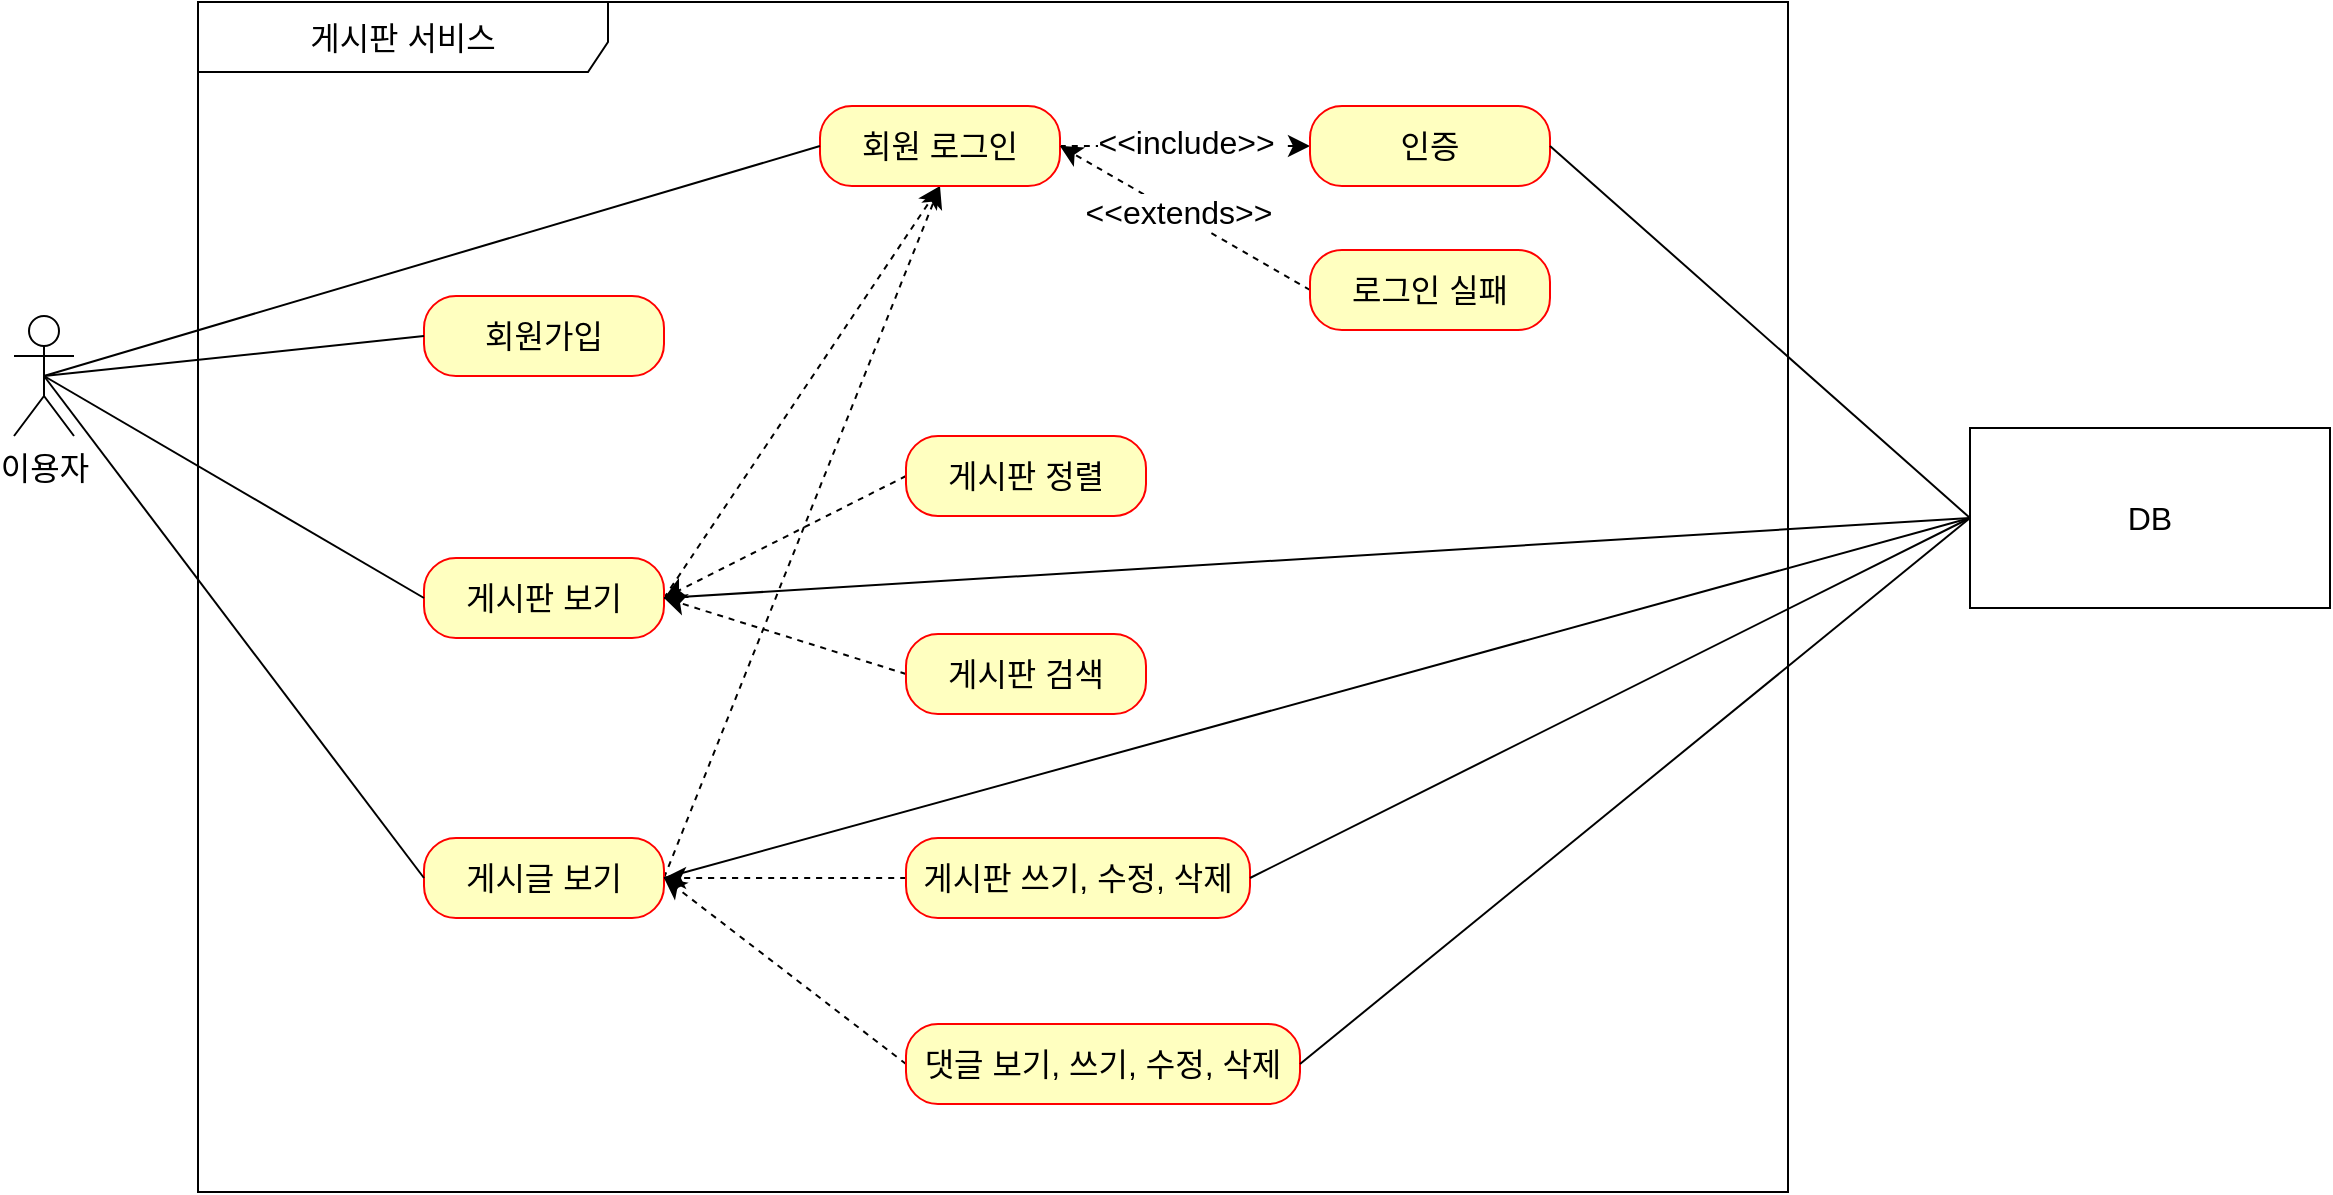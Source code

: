<mxfile version="23.0.2" type="github">
  <diagram name="페이지-1" id="02DlA2iQqDFLg9P0ENIN">
    <mxGraphModel dx="1342" dy="786" grid="0" gridSize="10" guides="1" tooltips="1" connect="1" arrows="1" fold="1" page="0" pageScale="1" pageWidth="827" pageHeight="1169" math="0" shadow="0">
      <root>
        <mxCell id="0" />
        <mxCell id="1" parent="0" />
        <mxCell id="ZzwrpyB-Heqid9Oqphfl-1" value="이용자" style="shape=umlActor;verticalLabelPosition=bottom;verticalAlign=top;html=1;outlineConnect=0;fontSize=16;" vertex="1" parent="1">
          <mxGeometry x="-54" y="225" width="30" height="60" as="geometry" />
        </mxCell>
        <mxCell id="ZzwrpyB-Heqid9Oqphfl-2" value="게시판 서비스" style="shape=umlFrame;whiteSpace=wrap;html=1;pointerEvents=0;fontSize=16;width=205;height=35;" vertex="1" parent="1">
          <mxGeometry x="38" y="68" width="795" height="595" as="geometry" />
        </mxCell>
        <mxCell id="ZzwrpyB-Heqid9Oqphfl-3" value="회원가입" style="rounded=1;whiteSpace=wrap;html=1;arcSize=40;fontColor=#000000;fillColor=#ffffc0;strokeColor=#ff0000;fontSize=16;" vertex="1" parent="1">
          <mxGeometry x="151" y="215" width="120" height="40" as="geometry" />
        </mxCell>
        <mxCell id="ZzwrpyB-Heqid9Oqphfl-20" style="edgeStyle=none;curved=1;rounded=0;orthogonalLoop=1;jettySize=auto;html=1;exitX=1;exitY=0.5;exitDx=0;exitDy=0;entryX=0.5;entryY=1;entryDx=0;entryDy=0;fontSize=12;startSize=8;endSize=8;dashed=1;" edge="1" parent="1" source="ZzwrpyB-Heqid9Oqphfl-5" target="ZzwrpyB-Heqid9Oqphfl-7">
          <mxGeometry relative="1" as="geometry" />
        </mxCell>
        <mxCell id="ZzwrpyB-Heqid9Oqphfl-5" value="게시판 보기" style="rounded=1;whiteSpace=wrap;html=1;arcSize=40;fontColor=#000000;fillColor=#ffffc0;strokeColor=#ff0000;fontSize=16;" vertex="1" parent="1">
          <mxGeometry x="151" y="346" width="120" height="40" as="geometry" />
        </mxCell>
        <mxCell id="ZzwrpyB-Heqid9Oqphfl-21" style="edgeStyle=none;curved=1;rounded=0;orthogonalLoop=1;jettySize=auto;html=1;exitX=1;exitY=0.5;exitDx=0;exitDy=0;entryX=0.5;entryY=1;entryDx=0;entryDy=0;fontSize=12;startSize=8;endSize=8;dashed=1;" edge="1" parent="1" source="ZzwrpyB-Heqid9Oqphfl-6" target="ZzwrpyB-Heqid9Oqphfl-7">
          <mxGeometry relative="1" as="geometry" />
        </mxCell>
        <mxCell id="ZzwrpyB-Heqid9Oqphfl-6" value="게시글 보기" style="rounded=1;whiteSpace=wrap;html=1;arcSize=40;fontColor=#000000;fillColor=#ffffc0;strokeColor=#ff0000;fontSize=16;" vertex="1" parent="1">
          <mxGeometry x="151" y="486" width="120" height="40" as="geometry" />
        </mxCell>
        <mxCell id="ZzwrpyB-Heqid9Oqphfl-18" style="edgeStyle=none;curved=1;rounded=0;orthogonalLoop=1;jettySize=auto;html=1;exitX=1;exitY=0.5;exitDx=0;exitDy=0;entryX=0;entryY=0.5;entryDx=0;entryDy=0;fontSize=12;startSize=8;endSize=8;dashed=1;" edge="1" parent="1" source="ZzwrpyB-Heqid9Oqphfl-7" target="ZzwrpyB-Heqid9Oqphfl-8">
          <mxGeometry relative="1" as="geometry" />
        </mxCell>
        <mxCell id="ZzwrpyB-Heqid9Oqphfl-28" value="&amp;lt;&amp;lt;include&amp;gt;&amp;gt;&amp;nbsp;" style="edgeLabel;html=1;align=center;verticalAlign=middle;resizable=0;points=[];fontSize=16;" vertex="1" connectable="0" parent="ZzwrpyB-Heqid9Oqphfl-18">
          <mxGeometry x="0.04" y="2" relative="1" as="geometry">
            <mxPoint as="offset" />
          </mxGeometry>
        </mxCell>
        <mxCell id="ZzwrpyB-Heqid9Oqphfl-7" value="회원 로그인" style="rounded=1;whiteSpace=wrap;html=1;arcSize=40;fontColor=#000000;fillColor=#ffffc0;strokeColor=#ff0000;fontSize=16;" vertex="1" parent="1">
          <mxGeometry x="349" y="120" width="120" height="40" as="geometry" />
        </mxCell>
        <mxCell id="ZzwrpyB-Heqid9Oqphfl-8" value="인증" style="rounded=1;whiteSpace=wrap;html=1;arcSize=40;fontColor=#000000;fillColor=#ffffc0;strokeColor=#ff0000;fontSize=16;" vertex="1" parent="1">
          <mxGeometry x="594" y="120" width="120" height="40" as="geometry" />
        </mxCell>
        <mxCell id="ZzwrpyB-Heqid9Oqphfl-19" style="edgeStyle=none;curved=1;rounded=0;orthogonalLoop=1;jettySize=auto;html=1;exitX=0;exitY=0.5;exitDx=0;exitDy=0;entryX=1;entryY=0.5;entryDx=0;entryDy=0;fontSize=12;startSize=8;endSize=8;dashed=1;" edge="1" parent="1" source="ZzwrpyB-Heqid9Oqphfl-9" target="ZzwrpyB-Heqid9Oqphfl-7">
          <mxGeometry relative="1" as="geometry" />
        </mxCell>
        <mxCell id="ZzwrpyB-Heqid9Oqphfl-27" value="&amp;lt;&amp;lt;extends&amp;gt;&amp;gt;" style="edgeLabel;html=1;align=center;verticalAlign=middle;resizable=0;points=[];fontSize=16;" vertex="1" connectable="0" parent="ZzwrpyB-Heqid9Oqphfl-19">
          <mxGeometry x="0.063" y="-1" relative="1" as="geometry">
            <mxPoint as="offset" />
          </mxGeometry>
        </mxCell>
        <mxCell id="ZzwrpyB-Heqid9Oqphfl-9" value="로그인 실패" style="rounded=1;whiteSpace=wrap;html=1;arcSize=40;fontColor=#000000;fillColor=#ffffc0;strokeColor=#ff0000;fontSize=16;" vertex="1" parent="1">
          <mxGeometry x="594" y="192" width="120" height="40" as="geometry" />
        </mxCell>
        <mxCell id="ZzwrpyB-Heqid9Oqphfl-22" style="edgeStyle=none;curved=1;rounded=0;orthogonalLoop=1;jettySize=auto;html=1;exitX=0;exitY=0.5;exitDx=0;exitDy=0;entryX=1;entryY=0.5;entryDx=0;entryDy=0;fontSize=12;startSize=8;endSize=8;dashed=1;" edge="1" parent="1" source="ZzwrpyB-Heqid9Oqphfl-10" target="ZzwrpyB-Heqid9Oqphfl-5">
          <mxGeometry relative="1" as="geometry" />
        </mxCell>
        <mxCell id="ZzwrpyB-Heqid9Oqphfl-10" value="게시판 정렬" style="rounded=1;whiteSpace=wrap;html=1;arcSize=40;fontColor=#000000;fillColor=#ffffc0;strokeColor=#ff0000;fontSize=16;" vertex="1" parent="1">
          <mxGeometry x="392" y="285" width="120" height="40" as="geometry" />
        </mxCell>
        <mxCell id="ZzwrpyB-Heqid9Oqphfl-23" style="edgeStyle=none;curved=1;rounded=0;orthogonalLoop=1;jettySize=auto;html=1;exitX=0;exitY=0.5;exitDx=0;exitDy=0;entryX=1;entryY=0.5;entryDx=0;entryDy=0;fontSize=12;startSize=8;endSize=8;dashed=1;" edge="1" parent="1" source="ZzwrpyB-Heqid9Oqphfl-11" target="ZzwrpyB-Heqid9Oqphfl-5">
          <mxGeometry relative="1" as="geometry" />
        </mxCell>
        <mxCell id="ZzwrpyB-Heqid9Oqphfl-11" value="게시판 검색" style="rounded=1;whiteSpace=wrap;html=1;arcSize=40;fontColor=#000000;fillColor=#ffffc0;strokeColor=#ff0000;fontSize=16;" vertex="1" parent="1">
          <mxGeometry x="392" y="384" width="120" height="40" as="geometry" />
        </mxCell>
        <mxCell id="ZzwrpyB-Heqid9Oqphfl-24" style="edgeStyle=none;curved=1;rounded=0;orthogonalLoop=1;jettySize=auto;html=1;exitX=0;exitY=0.5;exitDx=0;exitDy=0;entryX=1;entryY=0.5;entryDx=0;entryDy=0;fontSize=12;startSize=8;endSize=8;dashed=1;" edge="1" parent="1" source="ZzwrpyB-Heqid9Oqphfl-12" target="ZzwrpyB-Heqid9Oqphfl-6">
          <mxGeometry relative="1" as="geometry" />
        </mxCell>
        <mxCell id="ZzwrpyB-Heqid9Oqphfl-12" value="게시판 쓰기, 수정, 삭제" style="rounded=1;whiteSpace=wrap;html=1;arcSize=40;fontColor=#000000;fillColor=#ffffc0;strokeColor=#ff0000;fontSize=16;" vertex="1" parent="1">
          <mxGeometry x="392" y="486" width="172" height="40" as="geometry" />
        </mxCell>
        <mxCell id="ZzwrpyB-Heqid9Oqphfl-25" style="edgeStyle=none;curved=1;rounded=0;orthogonalLoop=1;jettySize=auto;html=1;exitX=0;exitY=0.5;exitDx=0;exitDy=0;entryX=1;entryY=0.5;entryDx=0;entryDy=0;fontSize=12;startSize=8;endSize=8;dashed=1;" edge="1" parent="1" source="ZzwrpyB-Heqid9Oqphfl-13" target="ZzwrpyB-Heqid9Oqphfl-6">
          <mxGeometry relative="1" as="geometry" />
        </mxCell>
        <mxCell id="ZzwrpyB-Heqid9Oqphfl-13" value="댓글 보기, 쓰기, 수정, 삭제" style="rounded=1;whiteSpace=wrap;html=1;arcSize=40;fontColor=#000000;fillColor=#ffffc0;strokeColor=#ff0000;fontSize=16;" vertex="1" parent="1">
          <mxGeometry x="392" y="579" width="197" height="40" as="geometry" />
        </mxCell>
        <mxCell id="ZzwrpyB-Heqid9Oqphfl-14" style="edgeStyle=none;curved=1;rounded=0;orthogonalLoop=1;jettySize=auto;html=1;exitX=0;exitY=0.5;exitDx=0;exitDy=0;entryX=0.5;entryY=0.5;entryDx=0;entryDy=0;entryPerimeter=0;fontSize=12;startSize=8;endSize=8;endArrow=none;endFill=0;" edge="1" parent="1" source="ZzwrpyB-Heqid9Oqphfl-7" target="ZzwrpyB-Heqid9Oqphfl-1">
          <mxGeometry relative="1" as="geometry" />
        </mxCell>
        <mxCell id="ZzwrpyB-Heqid9Oqphfl-15" style="edgeStyle=none;curved=1;rounded=0;orthogonalLoop=1;jettySize=auto;html=1;exitX=0;exitY=0.5;exitDx=0;exitDy=0;entryX=0.5;entryY=0.5;entryDx=0;entryDy=0;entryPerimeter=0;fontSize=12;startSize=8;endSize=8;endArrow=none;endFill=0;" edge="1" parent="1" source="ZzwrpyB-Heqid9Oqphfl-3" target="ZzwrpyB-Heqid9Oqphfl-1">
          <mxGeometry relative="1" as="geometry" />
        </mxCell>
        <mxCell id="ZzwrpyB-Heqid9Oqphfl-16" style="edgeStyle=none;curved=1;rounded=0;orthogonalLoop=1;jettySize=auto;html=1;exitX=0;exitY=0.5;exitDx=0;exitDy=0;entryX=0.5;entryY=0.5;entryDx=0;entryDy=0;entryPerimeter=0;fontSize=12;startSize=8;endSize=8;endArrow=none;endFill=0;" edge="1" parent="1" source="ZzwrpyB-Heqid9Oqphfl-5" target="ZzwrpyB-Heqid9Oqphfl-1">
          <mxGeometry relative="1" as="geometry" />
        </mxCell>
        <mxCell id="ZzwrpyB-Heqid9Oqphfl-17" style="edgeStyle=none;curved=1;rounded=0;orthogonalLoop=1;jettySize=auto;html=1;exitX=0;exitY=0.5;exitDx=0;exitDy=0;entryX=0.5;entryY=0.5;entryDx=0;entryDy=0;entryPerimeter=0;fontSize=12;startSize=8;endSize=8;endArrow=none;endFill=0;" edge="1" parent="1" source="ZzwrpyB-Heqid9Oqphfl-6" target="ZzwrpyB-Heqid9Oqphfl-1">
          <mxGeometry relative="1" as="geometry" />
        </mxCell>
        <mxCell id="ZzwrpyB-Heqid9Oqphfl-31" style="edgeStyle=none;curved=1;rounded=0;orthogonalLoop=1;jettySize=auto;html=1;exitX=0;exitY=0.5;exitDx=0;exitDy=0;entryX=1;entryY=0.5;entryDx=0;entryDy=0;fontSize=12;startSize=8;endSize=8;endArrow=none;endFill=0;" edge="1" parent="1" source="ZzwrpyB-Heqid9Oqphfl-29" target="ZzwrpyB-Heqid9Oqphfl-8">
          <mxGeometry relative="1" as="geometry" />
        </mxCell>
        <mxCell id="ZzwrpyB-Heqid9Oqphfl-32" style="edgeStyle=none;curved=1;rounded=0;orthogonalLoop=1;jettySize=auto;html=1;entryX=1;entryY=0.5;entryDx=0;entryDy=0;fontSize=12;startSize=8;endSize=8;exitX=0;exitY=0.5;exitDx=0;exitDy=0;endArrow=none;endFill=0;" edge="1" parent="1" source="ZzwrpyB-Heqid9Oqphfl-29" target="ZzwrpyB-Heqid9Oqphfl-5">
          <mxGeometry relative="1" as="geometry">
            <mxPoint x="910" y="332" as="sourcePoint" />
          </mxGeometry>
        </mxCell>
        <mxCell id="ZzwrpyB-Heqid9Oqphfl-33" style="edgeStyle=none;curved=1;rounded=0;orthogonalLoop=1;jettySize=auto;html=1;exitX=0;exitY=0.5;exitDx=0;exitDy=0;entryX=1;entryY=0.5;entryDx=0;entryDy=0;fontSize=12;startSize=8;endSize=8;endArrow=none;endFill=0;" edge="1" parent="1" source="ZzwrpyB-Heqid9Oqphfl-29" target="ZzwrpyB-Heqid9Oqphfl-6">
          <mxGeometry relative="1" as="geometry" />
        </mxCell>
        <mxCell id="ZzwrpyB-Heqid9Oqphfl-35" style="edgeStyle=none;curved=1;rounded=0;orthogonalLoop=1;jettySize=auto;html=1;exitX=0;exitY=0.5;exitDx=0;exitDy=0;entryX=1;entryY=0.5;entryDx=0;entryDy=0;fontSize=12;startSize=8;endSize=8;endArrow=none;endFill=0;" edge="1" parent="1" source="ZzwrpyB-Heqid9Oqphfl-29" target="ZzwrpyB-Heqid9Oqphfl-12">
          <mxGeometry relative="1" as="geometry" />
        </mxCell>
        <mxCell id="ZzwrpyB-Heqid9Oqphfl-36" style="edgeStyle=none;curved=1;rounded=0;orthogonalLoop=1;jettySize=auto;html=1;exitX=0;exitY=0.5;exitDx=0;exitDy=0;entryX=1;entryY=0.5;entryDx=0;entryDy=0;fontSize=12;startSize=8;endSize=8;endArrow=none;endFill=0;" edge="1" parent="1" source="ZzwrpyB-Heqid9Oqphfl-29" target="ZzwrpyB-Heqid9Oqphfl-13">
          <mxGeometry relative="1" as="geometry" />
        </mxCell>
        <mxCell id="ZzwrpyB-Heqid9Oqphfl-29" value="DB" style="html=1;dropTarget=0;whiteSpace=wrap;fontSize=16;" vertex="1" parent="1">
          <mxGeometry x="924" y="281" width="180" height="90" as="geometry" />
        </mxCell>
      </root>
    </mxGraphModel>
  </diagram>
</mxfile>
